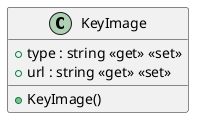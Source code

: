 @startuml
class KeyImage {
    + type : string <<get>> <<set>>
    + url : string <<get>> <<set>>
    + KeyImage()
}
@enduml

